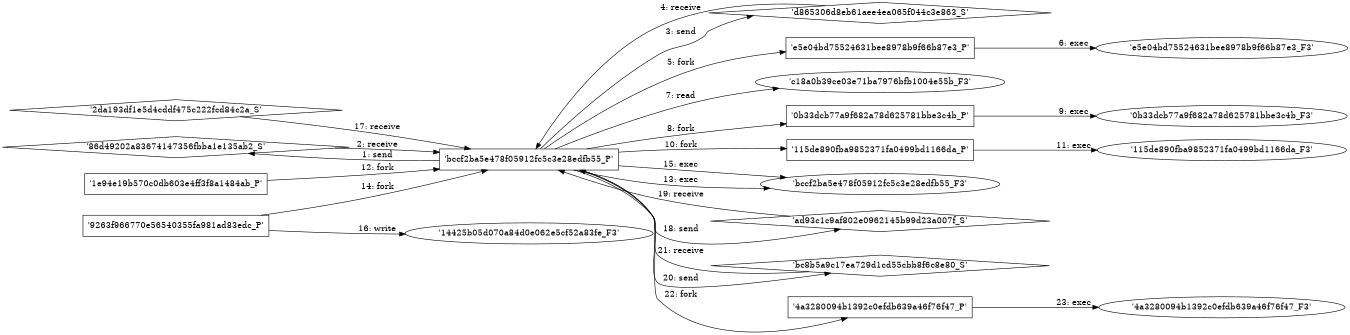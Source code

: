 digraph "D:\Learning\Paper\apt\基于CTI的攻击预警\Dataset\攻击图\ASGfromALLCTI\MacDefender and its variants.dot" {
rankdir="LR"
size="9"
fixedsize="false"
splines="true"
nodesep=0.3
ranksep=0
fontsize=10
overlap="scalexy"
engine= "neato"
	"'86d49202a83674147356fbba1e135ab2_S'" [node_type=Socket shape=diamond]
	"'bccf2ba5e478f05912fc5c3e28edfb55_P'" [node_type=Process shape=box]
	"'bccf2ba5e478f05912fc5c3e28edfb55_P'" -> "'86d49202a83674147356fbba1e135ab2_S'" [label="1: send"]
	"'86d49202a83674147356fbba1e135ab2_S'" -> "'bccf2ba5e478f05912fc5c3e28edfb55_P'" [label="2: receive"]
	"'d865306d8eb61aee4ea065f044c3e863_S'" [node_type=Socket shape=diamond]
	"'bccf2ba5e478f05912fc5c3e28edfb55_P'" [node_type=Process shape=box]
	"'bccf2ba5e478f05912fc5c3e28edfb55_P'" -> "'d865306d8eb61aee4ea065f044c3e863_S'" [label="3: send"]
	"'d865306d8eb61aee4ea065f044c3e863_S'" -> "'bccf2ba5e478f05912fc5c3e28edfb55_P'" [label="4: receive"]
	"'bccf2ba5e478f05912fc5c3e28edfb55_P'" [node_type=Process shape=box]
	"'e5e04bd75524631bee8978b9f66b87e3_P'" [node_type=Process shape=box]
	"'bccf2ba5e478f05912fc5c3e28edfb55_P'" -> "'e5e04bd75524631bee8978b9f66b87e3_P'" [label="5: fork"]
	"'e5e04bd75524631bee8978b9f66b87e3_P'" [node_type=Process shape=box]
	"'e5e04bd75524631bee8978b9f66b87e3_F3'" [node_type=File shape=ellipse]
	"'e5e04bd75524631bee8978b9f66b87e3_P'" -> "'e5e04bd75524631bee8978b9f66b87e3_F3'" [label="6: exec"]
	"'c18a0b39ce03e71ba7976bfb1004e55b_F3'" [node_type=file shape=ellipse]
	"'bccf2ba5e478f05912fc5c3e28edfb55_P'" [node_type=Process shape=box]
	"'bccf2ba5e478f05912fc5c3e28edfb55_P'" -> "'c18a0b39ce03e71ba7976bfb1004e55b_F3'" [label="7: read"]
	"'bccf2ba5e478f05912fc5c3e28edfb55_P'" [node_type=Process shape=box]
	"'0b33dcb77a9f682a78d625781bbe3c4b_P'" [node_type=Process shape=box]
	"'bccf2ba5e478f05912fc5c3e28edfb55_P'" -> "'0b33dcb77a9f682a78d625781bbe3c4b_P'" [label="8: fork"]
	"'0b33dcb77a9f682a78d625781bbe3c4b_P'" [node_type=Process shape=box]
	"'0b33dcb77a9f682a78d625781bbe3c4b_F3'" [node_type=File shape=ellipse]
	"'0b33dcb77a9f682a78d625781bbe3c4b_P'" -> "'0b33dcb77a9f682a78d625781bbe3c4b_F3'" [label="9: exec"]
	"'bccf2ba5e478f05912fc5c3e28edfb55_P'" [node_type=Process shape=box]
	"'115de890fba9852371fa0499bd1166da_P'" [node_type=Process shape=box]
	"'bccf2ba5e478f05912fc5c3e28edfb55_P'" -> "'115de890fba9852371fa0499bd1166da_P'" [label="10: fork"]
	"'115de890fba9852371fa0499bd1166da_P'" [node_type=Process shape=box]
	"'115de890fba9852371fa0499bd1166da_F3'" [node_type=File shape=ellipse]
	"'115de890fba9852371fa0499bd1166da_P'" -> "'115de890fba9852371fa0499bd1166da_F3'" [label="11: exec"]
	"'1e94e19b570c0db603e4ff3f8a1484ab_P'" [node_type=Process shape=box]
	"'bccf2ba5e478f05912fc5c3e28edfb55_P'" [node_type=Process shape=box]
	"'1e94e19b570c0db603e4ff3f8a1484ab_P'" -> "'bccf2ba5e478f05912fc5c3e28edfb55_P'" [label="12: fork"]
	"'bccf2ba5e478f05912fc5c3e28edfb55_P'" [node_type=Process shape=box]
	"'bccf2ba5e478f05912fc5c3e28edfb55_F3'" [node_type=File shape=ellipse]
	"'bccf2ba5e478f05912fc5c3e28edfb55_P'" -> "'bccf2ba5e478f05912fc5c3e28edfb55_F3'" [label="13: exec"]
	"'9263f966770e56540355fa981ad83edc_P'" [node_type=Process shape=box]
	"'bccf2ba5e478f05912fc5c3e28edfb55_P'" [node_type=Process shape=box]
	"'9263f966770e56540355fa981ad83edc_P'" -> "'bccf2ba5e478f05912fc5c3e28edfb55_P'" [label="14: fork"]
	"'bccf2ba5e478f05912fc5c3e28edfb55_P'" [node_type=Process shape=box]
	"'bccf2ba5e478f05912fc5c3e28edfb55_F3'" [node_type=File shape=ellipse]
	"'bccf2ba5e478f05912fc5c3e28edfb55_P'" -> "'bccf2ba5e478f05912fc5c3e28edfb55_F3'" [label="15: exec"]
	"'14425b05d070a84d0e062e5cf52a83fe_F3'" [node_type=file shape=ellipse]
	"'9263f966770e56540355fa981ad83edc_P'" [node_type=Process shape=box]
	"'9263f966770e56540355fa981ad83edc_P'" -> "'14425b05d070a84d0e062e5cf52a83fe_F3'" [label="16: write"]
	"'bccf2ba5e478f05912fc5c3e28edfb55_P'" [node_type=Process shape=box]
	"'2da193df1e5d4cddf475c222fcd84c2a_S'" [node_type=Socket shape=diamond]
	"'2da193df1e5d4cddf475c222fcd84c2a_S'" -> "'bccf2ba5e478f05912fc5c3e28edfb55_P'" [label="17: receive"]
	"'ad93c1c9af802e0962145b99d23a007f_S'" [node_type=Socket shape=diamond]
	"'bccf2ba5e478f05912fc5c3e28edfb55_P'" [node_type=Process shape=box]
	"'bccf2ba5e478f05912fc5c3e28edfb55_P'" -> "'ad93c1c9af802e0962145b99d23a007f_S'" [label="18: send"]
	"'ad93c1c9af802e0962145b99d23a007f_S'" -> "'bccf2ba5e478f05912fc5c3e28edfb55_P'" [label="19: receive"]
	"'bc8b5a9c17ea729d1cd55cbb8f6c8e80_S'" [node_type=Socket shape=diamond]
	"'bccf2ba5e478f05912fc5c3e28edfb55_P'" [node_type=Process shape=box]
	"'bccf2ba5e478f05912fc5c3e28edfb55_P'" -> "'bc8b5a9c17ea729d1cd55cbb8f6c8e80_S'" [label="20: send"]
	"'bc8b5a9c17ea729d1cd55cbb8f6c8e80_S'" -> "'bccf2ba5e478f05912fc5c3e28edfb55_P'" [label="21: receive"]
	"'bccf2ba5e478f05912fc5c3e28edfb55_P'" [node_type=Process shape=box]
	"'4a3280094b1392c0efdb639a46f76f47_P'" [node_type=Process shape=box]
	"'bccf2ba5e478f05912fc5c3e28edfb55_P'" -> "'4a3280094b1392c0efdb639a46f76f47_P'" [label="22: fork"]
	"'4a3280094b1392c0efdb639a46f76f47_P'" [node_type=Process shape=box]
	"'4a3280094b1392c0efdb639a46f76f47_F3'" [node_type=File shape=ellipse]
	"'4a3280094b1392c0efdb639a46f76f47_P'" -> "'4a3280094b1392c0efdb639a46f76f47_F3'" [label="23: exec"]
}
